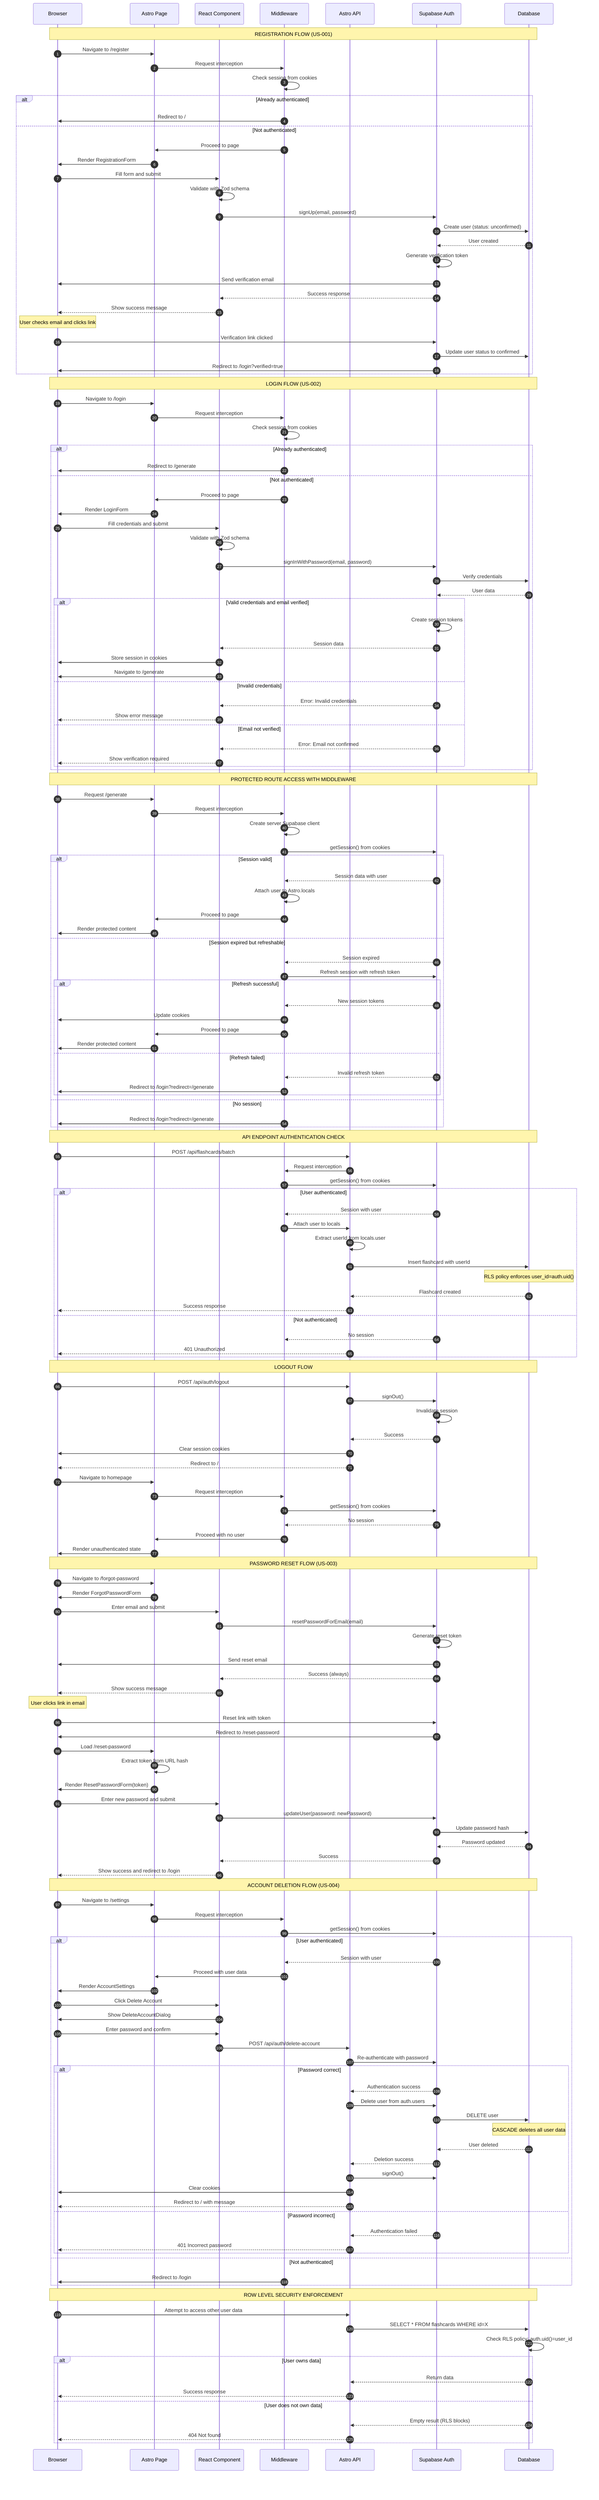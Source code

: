 sequenceDiagram
    autonumber

    participant Browser
    participant AstroPage as Astro Page
    participant ReactComp as React Component
    participant Middleware
    participant API as Astro API
    participant SupaAuth as Supabase Auth
    participant DB as Database

    Note over Browser,DB: REGISTRATION FLOW (US-001)

    Browser->>AstroPage: Navigate to /register
    AstroPage->>Middleware: Request interception
    Middleware->>Middleware: Check session from cookies
    alt Already authenticated
        Middleware->>Browser: Redirect to /
    else Not authenticated
        Middleware->>AstroPage: Proceed to page
        AstroPage->>Browser: Render RegistrationForm
        Browser->>ReactComp: Fill form and submit
        ReactComp->>ReactComp: Validate with Zod schema
        ReactComp->>SupaAuth: signUp(email, password)
        SupaAuth->>DB: Create user (status: unconfirmed)
        DB-->>SupaAuth: User created
        SupaAuth->>SupaAuth: Generate verification token
        SupaAuth->>Browser: Send verification email
        SupaAuth-->>ReactComp: Success response
        ReactComp-->>Browser: Show success message
        Note over Browser: User checks email and clicks link
        Browser->>SupaAuth: Verification link clicked
        SupaAuth->>DB: Update user status to confirmed
        SupaAuth->>Browser: Redirect to /login?verified=true
    end

    Note over Browser,DB: LOGIN FLOW (US-002)

    Browser->>AstroPage: Navigate to /login
    AstroPage->>Middleware: Request interception
    Middleware->>Middleware: Check session from cookies
    alt Already authenticated
        Middleware->>Browser: Redirect to /generate
    else Not authenticated
        Middleware->>AstroPage: Proceed to page
        AstroPage->>Browser: Render LoginForm
        Browser->>ReactComp: Fill credentials and submit
        ReactComp->>ReactComp: Validate with Zod schema
        ReactComp->>SupaAuth: signInWithPassword(email, password)
        SupaAuth->>DB: Verify credentials
        DB-->>SupaAuth: User data
        alt Valid credentials and email verified
            SupaAuth->>SupaAuth: Create session tokens
            SupaAuth-->>ReactComp: Session data
            ReactComp->>Browser: Store session in cookies
            ReactComp->>Browser: Navigate to /generate
        else Invalid credentials
            SupaAuth-->>ReactComp: Error: Invalid credentials
            ReactComp-->>Browser: Show error message
        else Email not verified
            SupaAuth-->>ReactComp: Error: Email not confirmed
            ReactComp-->>Browser: Show verification required
        end
    end

    Note over Browser,DB: PROTECTED ROUTE ACCESS WITH MIDDLEWARE

    Browser->>AstroPage: Request /generate
    AstroPage->>Middleware: Request interception
    Middleware->>Middleware: Create server Supabase client
    Middleware->>SupaAuth: getSession() from cookies
    alt Session valid
        SupaAuth-->>Middleware: Session data with user
        Middleware->>Middleware: Attach user to Astro.locals
        Middleware->>AstroPage: Proceed to page
        AstroPage->>Browser: Render protected content
    else Session expired but refreshable
        SupaAuth-->>Middleware: Session expired
        Middleware->>SupaAuth: Refresh session with refresh token
        alt Refresh successful
            SupaAuth-->>Middleware: New session tokens
            Middleware->>Browser: Update cookies
            Middleware->>AstroPage: Proceed to page
            AstroPage->>Browser: Render protected content
        else Refresh failed
            SupaAuth-->>Middleware: Invalid refresh token
            Middleware->>Browser: Redirect to /login?redirect=/generate
        end
    else No session
        Middleware->>Browser: Redirect to /login?redirect=/generate
    end

    Note over Browser,DB: API ENDPOINT AUTHENTICATION CHECK

    Browser->>API: POST /api/flashcards/batch
    API->>Middleware: Request interception
    Middleware->>SupaAuth: getSession() from cookies
    alt User authenticated
        SupaAuth-->>Middleware: Session with user
        Middleware->>API: Attach user to locals
        API->>API: Extract userId from locals.user
        API->>DB: Insert flashcard with userId
        Note over DB: RLS policy enforces user_id=auth.uid()
        DB-->>API: Flashcard created
        API-->>Browser: Success response
    else Not authenticated
        SupaAuth-->>Middleware: No session
        API-->>Browser: 401 Unauthorized
    end

    Note over Browser,DB: LOGOUT FLOW

    Browser->>API: POST /api/auth/logout
    API->>SupaAuth: signOut()
    SupaAuth->>SupaAuth: Invalidate session
    SupaAuth-->>API: Success
    API->>Browser: Clear session cookies
    API-->>Browser: Redirect to /
    Browser->>AstroPage: Navigate to homepage
    AstroPage->>Middleware: Request interception
    Middleware->>SupaAuth: getSession() from cookies
    SupaAuth-->>Middleware: No session
    Middleware->>AstroPage: Proceed with no user
    AstroPage->>Browser: Render unauthenticated state

    Note over Browser,DB: PASSWORD RESET FLOW (US-003)

    Browser->>AstroPage: Navigate to /forgot-password
    AstroPage->>Browser: Render ForgotPasswordForm
    Browser->>ReactComp: Enter email and submit
    ReactComp->>SupaAuth: resetPasswordForEmail(email)
    SupaAuth->>SupaAuth: Generate reset token
    SupaAuth->>Browser: Send reset email
    SupaAuth-->>ReactComp: Success (always)
    ReactComp-->>Browser: Show success message
    Note over Browser: User clicks link in email
    Browser->>SupaAuth: Reset link with token
    SupaAuth->>Browser: Redirect to /reset-password#token
    Browser->>AstroPage: Load /reset-password
    AstroPage->>AstroPage: Extract token from URL hash
    AstroPage->>Browser: Render ResetPasswordForm(token)
    Browser->>ReactComp: Enter new password and submit
    ReactComp->>SupaAuth: updateUser(password: newPassword)
    SupaAuth->>DB: Update password hash
    DB-->>SupaAuth: Password updated
    SupaAuth-->>ReactComp: Success
    ReactComp-->>Browser: Show success and redirect to /login

    Note over Browser,DB: ACCOUNT DELETION FLOW (US-004)

    Browser->>AstroPage: Navigate to /settings
    AstroPage->>Middleware: Request interception
    Middleware->>SupaAuth: getSession() from cookies
    alt User authenticated
        SupaAuth-->>Middleware: Session with user
        Middleware->>AstroPage: Proceed with user data
        AstroPage->>Browser: Render AccountSettings
        Browser->>ReactComp: Click Delete Account
        ReactComp->>Browser: Show DeleteAccountDialog
        Browser->>ReactComp: Enter password and confirm
        ReactComp->>API: POST /api/auth/delete-account
        API->>SupaAuth: Re-authenticate with password
        alt Password correct
            SupaAuth-->>API: Authentication success
            API->>SupaAuth: Delete user from auth.users
            SupaAuth->>DB: DELETE user
            Note over DB: CASCADE deletes all user data
            DB-->>SupaAuth: User deleted
            SupaAuth-->>API: Deletion success
            API->>SupaAuth: signOut()
            API->>Browser: Clear cookies
            API-->>Browser: Redirect to / with message
        else Password incorrect
            SupaAuth-->>API: Authentication failed
            API-->>Browser: 401 Incorrect password
        end
    else Not authenticated
        Middleware->>Browser: Redirect to /login
    end

    Note over Browser,DB: ROW LEVEL SECURITY ENFORCEMENT

    Browser->>API: Attempt to access other user data
    API->>DB: SELECT * FROM flashcards WHERE id=X
    DB->>DB: Check RLS policy: auth.uid()=user_id
    alt User owns data
        DB-->>API: Return data
        API-->>Browser: Success response
    else User does not own data
        DB-->>API: Empty result (RLS blocks)
        API-->>Browser: 404 Not found
    end